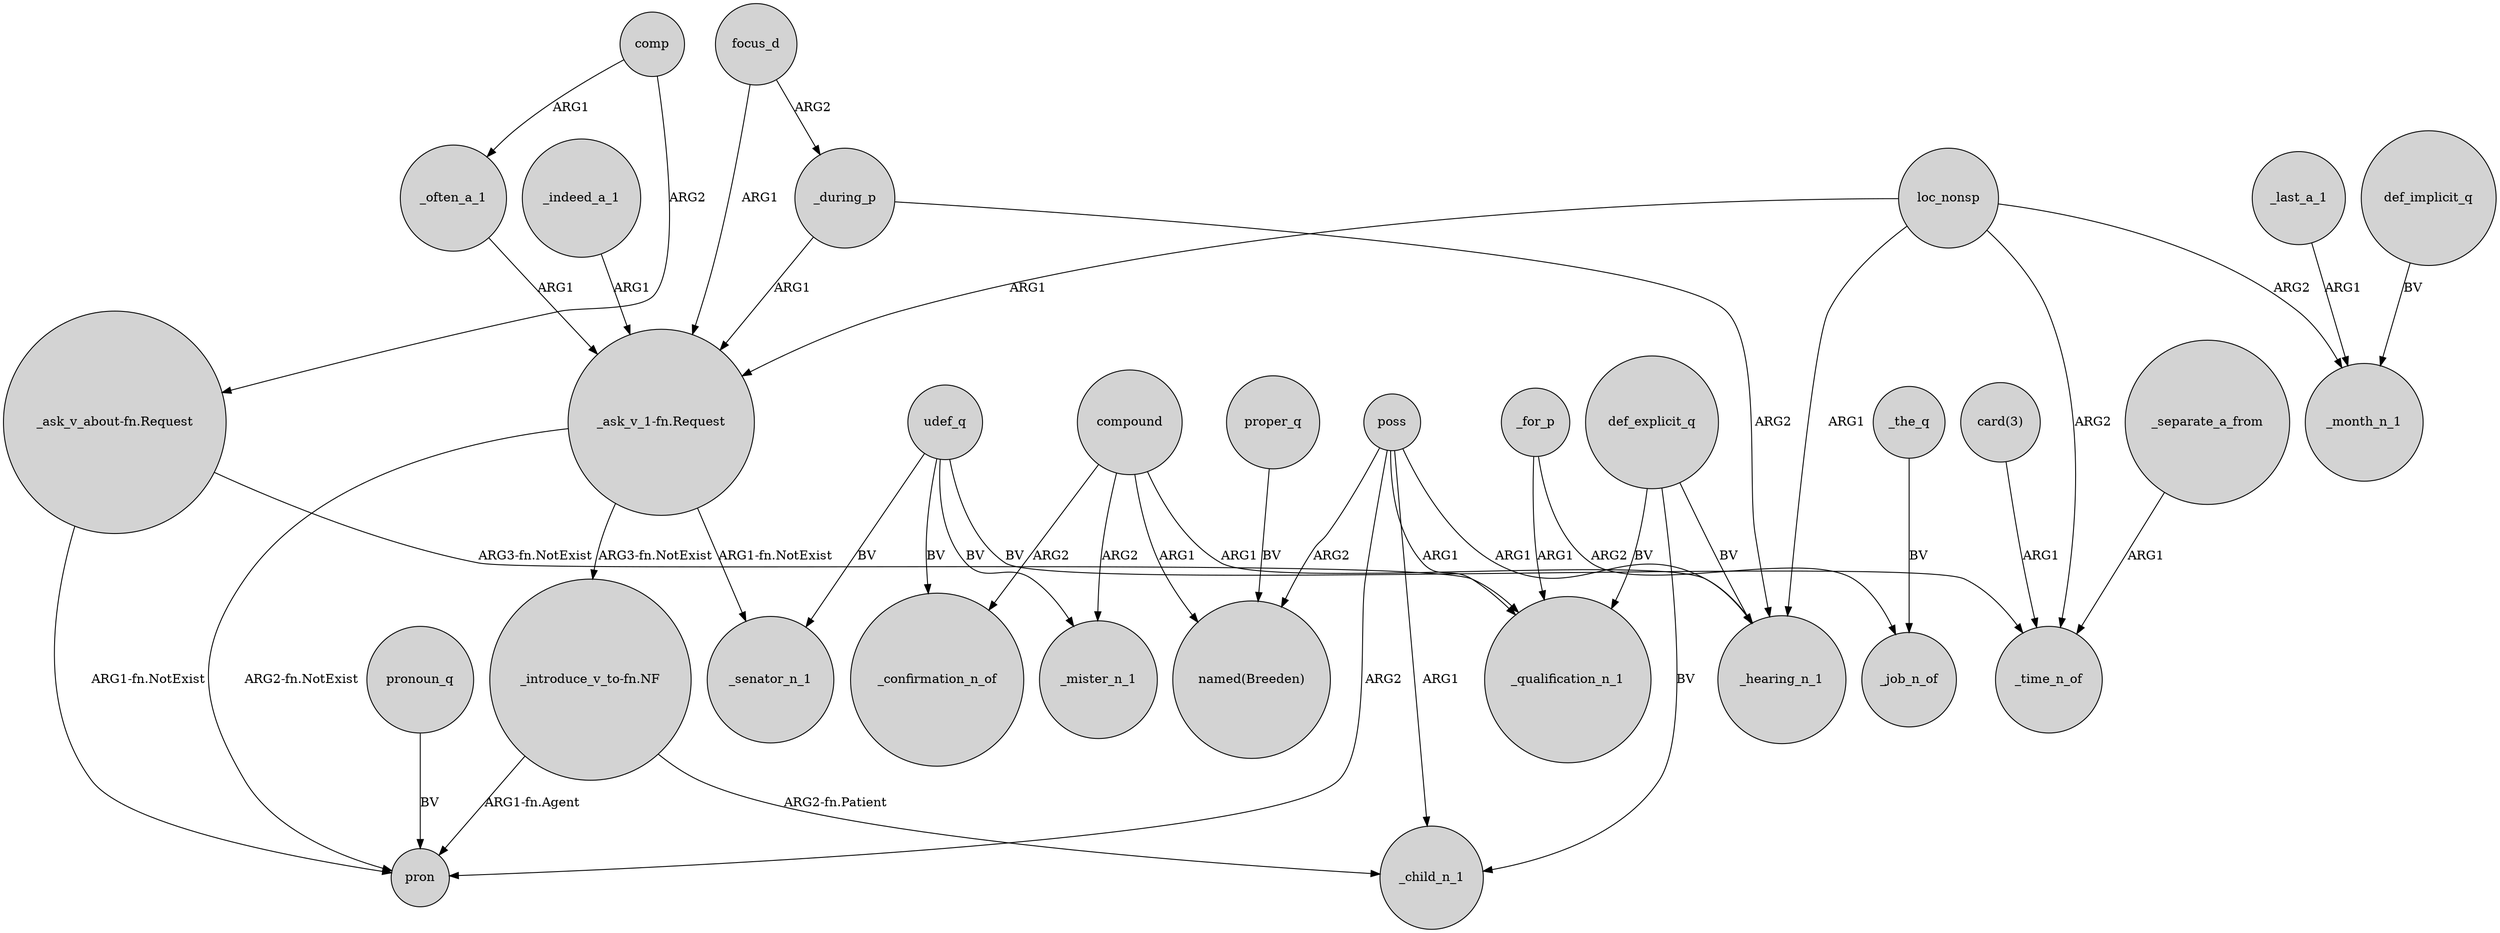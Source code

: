 digraph {
	node [shape=circle style=filled]
	"_ask_v_about-fn.Request" -> pron [label="ARG1-fn.NotExist"]
	_indeed_a_1 -> "_ask_v_1-fn.Request" [label=ARG1]
	focus_d -> _during_p [label=ARG2]
	poss -> "named(Breeden)" [label=ARG2]
	def_implicit_q -> _month_n_1 [label=BV]
	udef_q -> _senator_n_1 [label=BV]
	poss -> _qualification_n_1 [label=ARG1]
	_for_p -> _job_n_of [label=ARG2]
	comp -> _often_a_1 [label=ARG1]
	poss -> pron [label=ARG2]
	"_introduce_v_to-fn.NF" -> _child_n_1 [label="ARG2-fn.Patient"]
	def_explicit_q -> _hearing_n_1 [label=BV]
	compound -> _mister_n_1 [label=ARG2]
	poss -> _child_n_1 [label=ARG1]
	"_ask_v_1-fn.Request" -> pron [label="ARG2-fn.NotExist"]
	udef_q -> _mister_n_1 [label=BV]
	compound -> _hearing_n_1 [label=ARG1]
	loc_nonsp -> _time_n_of [label=ARG2]
	compound -> _confirmation_n_of [label=ARG2]
	"card(3)" -> _time_n_of [label=ARG1]
	pronoun_q -> pron [label=BV]
	_for_p -> _qualification_n_1 [label=ARG1]
	focus_d -> "_ask_v_1-fn.Request" [label=ARG1]
	udef_q -> _time_n_of [label=BV]
	_the_q -> _job_n_of [label=BV]
	"_ask_v_1-fn.Request" -> _senator_n_1 [label="ARG1-fn.NotExist"]
	poss -> _hearing_n_1 [label=ARG1]
	"_ask_v_about-fn.Request" -> _qualification_n_1 [label="ARG3-fn.NotExist"]
	"_introduce_v_to-fn.NF" -> pron [label="ARG1-fn.Agent"]
	_separate_a_from -> _time_n_of [label=ARG1]
	def_explicit_q -> _qualification_n_1 [label=BV]
	def_explicit_q -> _child_n_1 [label=BV]
	_during_p -> _hearing_n_1 [label=ARG2]
	_last_a_1 -> _month_n_1 [label=ARG1]
	loc_nonsp -> _hearing_n_1 [label=ARG1]
	proper_q -> "named(Breeden)" [label=BV]
	comp -> "_ask_v_about-fn.Request" [label=ARG2]
	udef_q -> _confirmation_n_of [label=BV]
	_during_p -> "_ask_v_1-fn.Request" [label=ARG1]
	loc_nonsp -> _month_n_1 [label=ARG2]
	_often_a_1 -> "_ask_v_1-fn.Request" [label=ARG1]
	compound -> "named(Breeden)" [label=ARG1]
	loc_nonsp -> "_ask_v_1-fn.Request" [label=ARG1]
	"_ask_v_1-fn.Request" -> "_introduce_v_to-fn.NF" [label="ARG3-fn.NotExist"]
}
